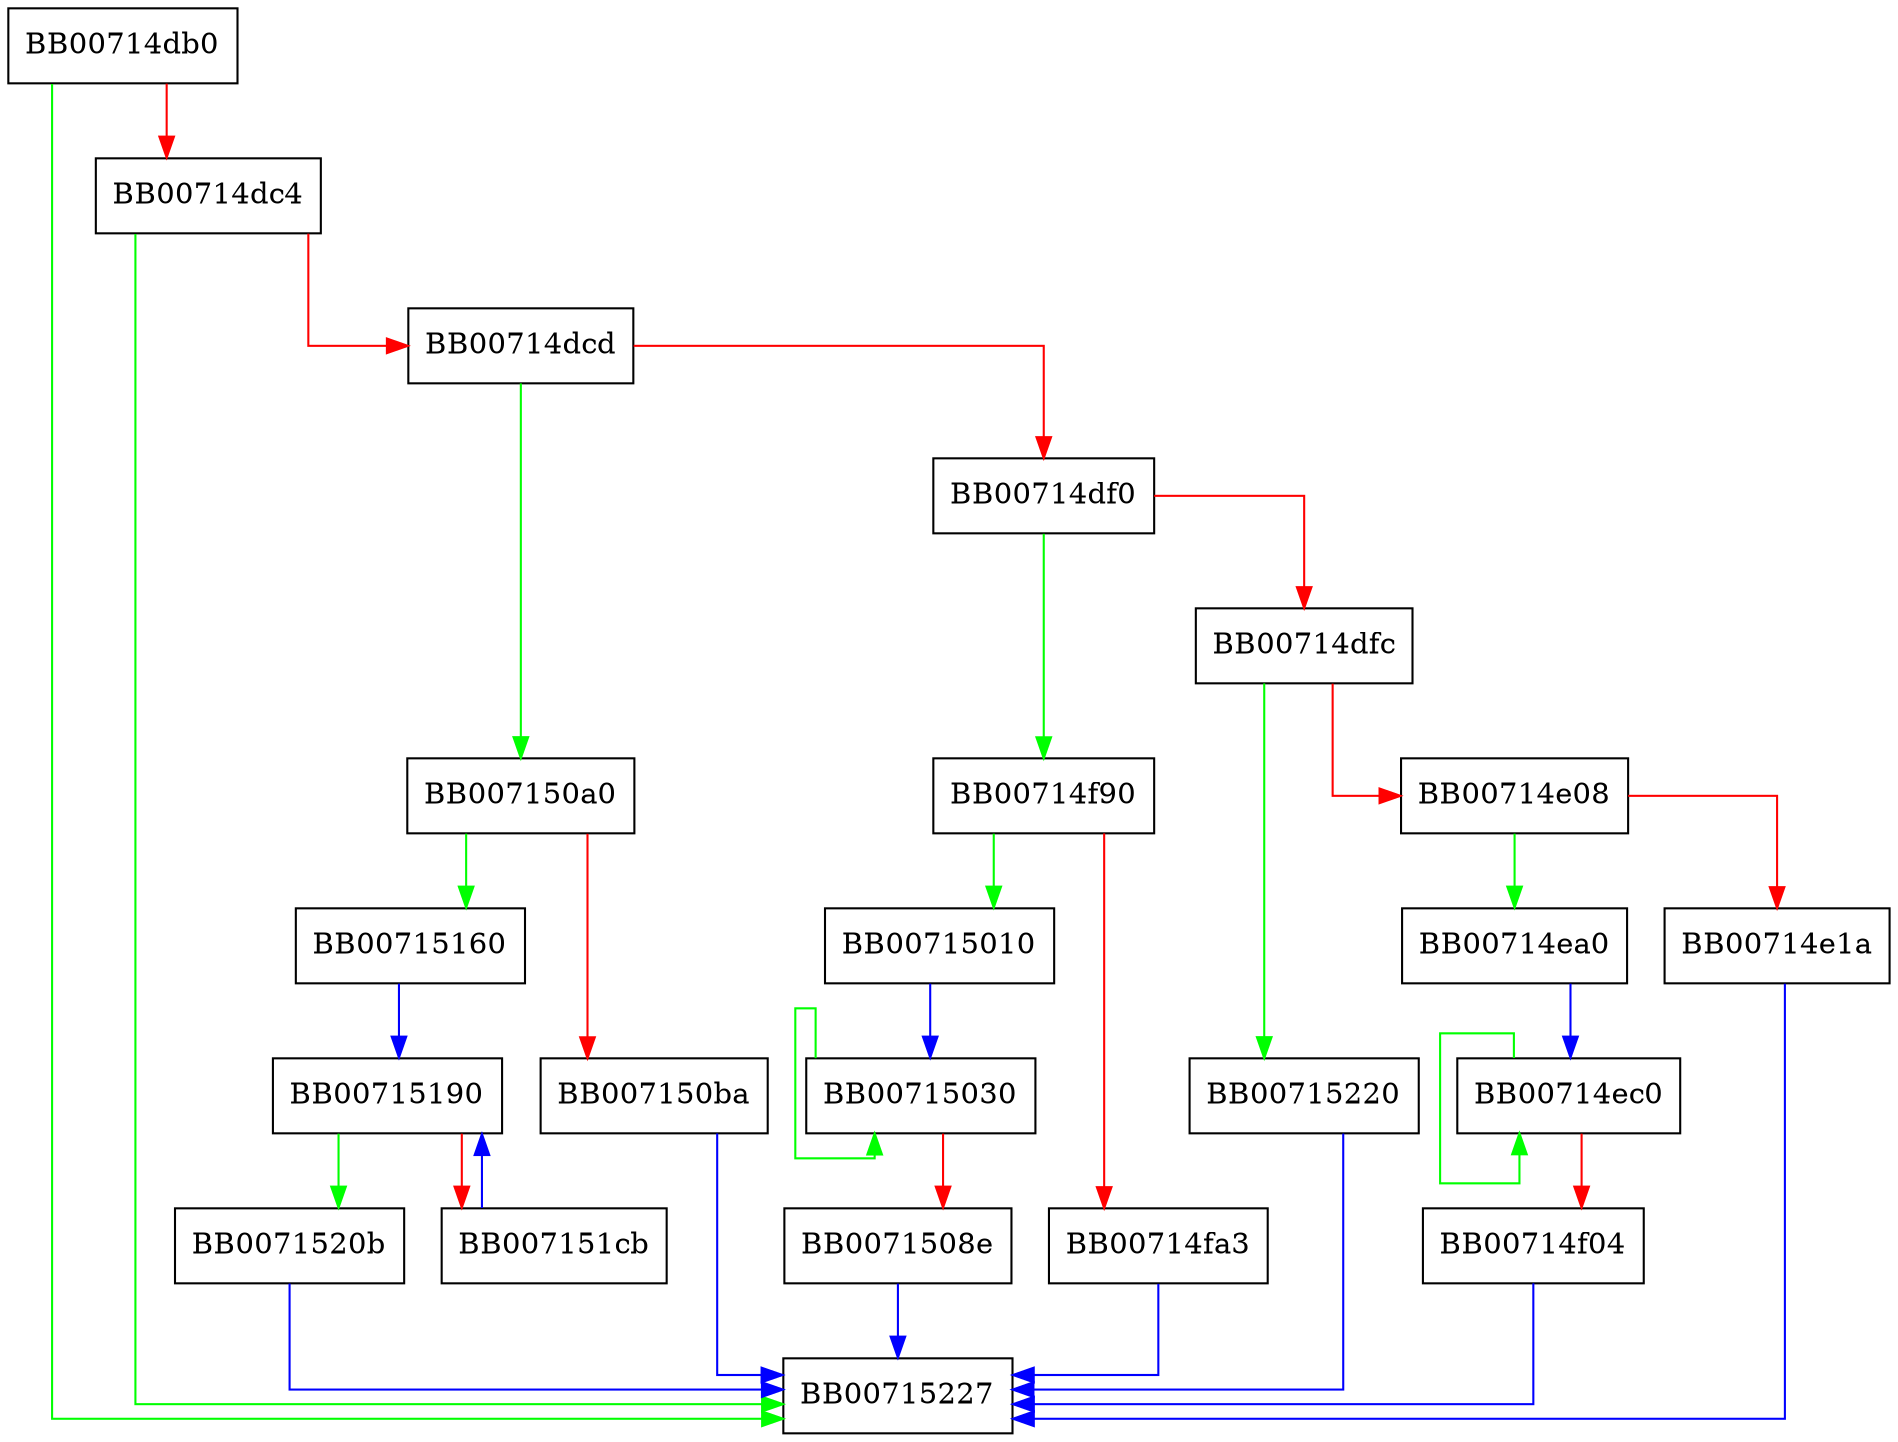 digraph aesni_set_encrypt_key {
  node [shape="box"];
  graph [splines=ortho];
  BB00714db0 -> BB00715227 [color="green"];
  BB00714db0 -> BB00714dc4 [color="red"];
  BB00714dc4 -> BB00715227 [color="green"];
  BB00714dc4 -> BB00714dcd [color="red"];
  BB00714dcd -> BB007150a0 [color="green"];
  BB00714dcd -> BB00714df0 [color="red"];
  BB00714df0 -> BB00714f90 [color="green"];
  BB00714df0 -> BB00714dfc [color="red"];
  BB00714dfc -> BB00715220 [color="green"];
  BB00714dfc -> BB00714e08 [color="red"];
  BB00714e08 -> BB00714ea0 [color="green"];
  BB00714e08 -> BB00714e1a [color="red"];
  BB00714e1a -> BB00715227 [color="blue"];
  BB00714ea0 -> BB00714ec0 [color="blue"];
  BB00714ec0 -> BB00714ec0 [color="green"];
  BB00714ec0 -> BB00714f04 [color="red"];
  BB00714f04 -> BB00715227 [color="blue"];
  BB00714f90 -> BB00715010 [color="green"];
  BB00714f90 -> BB00714fa3 [color="red"];
  BB00714fa3 -> BB00715227 [color="blue"];
  BB00715010 -> BB00715030 [color="blue"];
  BB00715030 -> BB00715030 [color="green"];
  BB00715030 -> BB0071508e [color="red"];
  BB0071508e -> BB00715227 [color="blue"];
  BB007150a0 -> BB00715160 [color="green"];
  BB007150a0 -> BB007150ba [color="red"];
  BB007150ba -> BB00715227 [color="blue"];
  BB00715160 -> BB00715190 [color="blue"];
  BB00715190 -> BB0071520b [color="green"];
  BB00715190 -> BB007151cb [color="red"];
  BB007151cb -> BB00715190 [color="blue"];
  BB0071520b -> BB00715227 [color="blue"];
  BB00715220 -> BB00715227 [color="blue"];
}